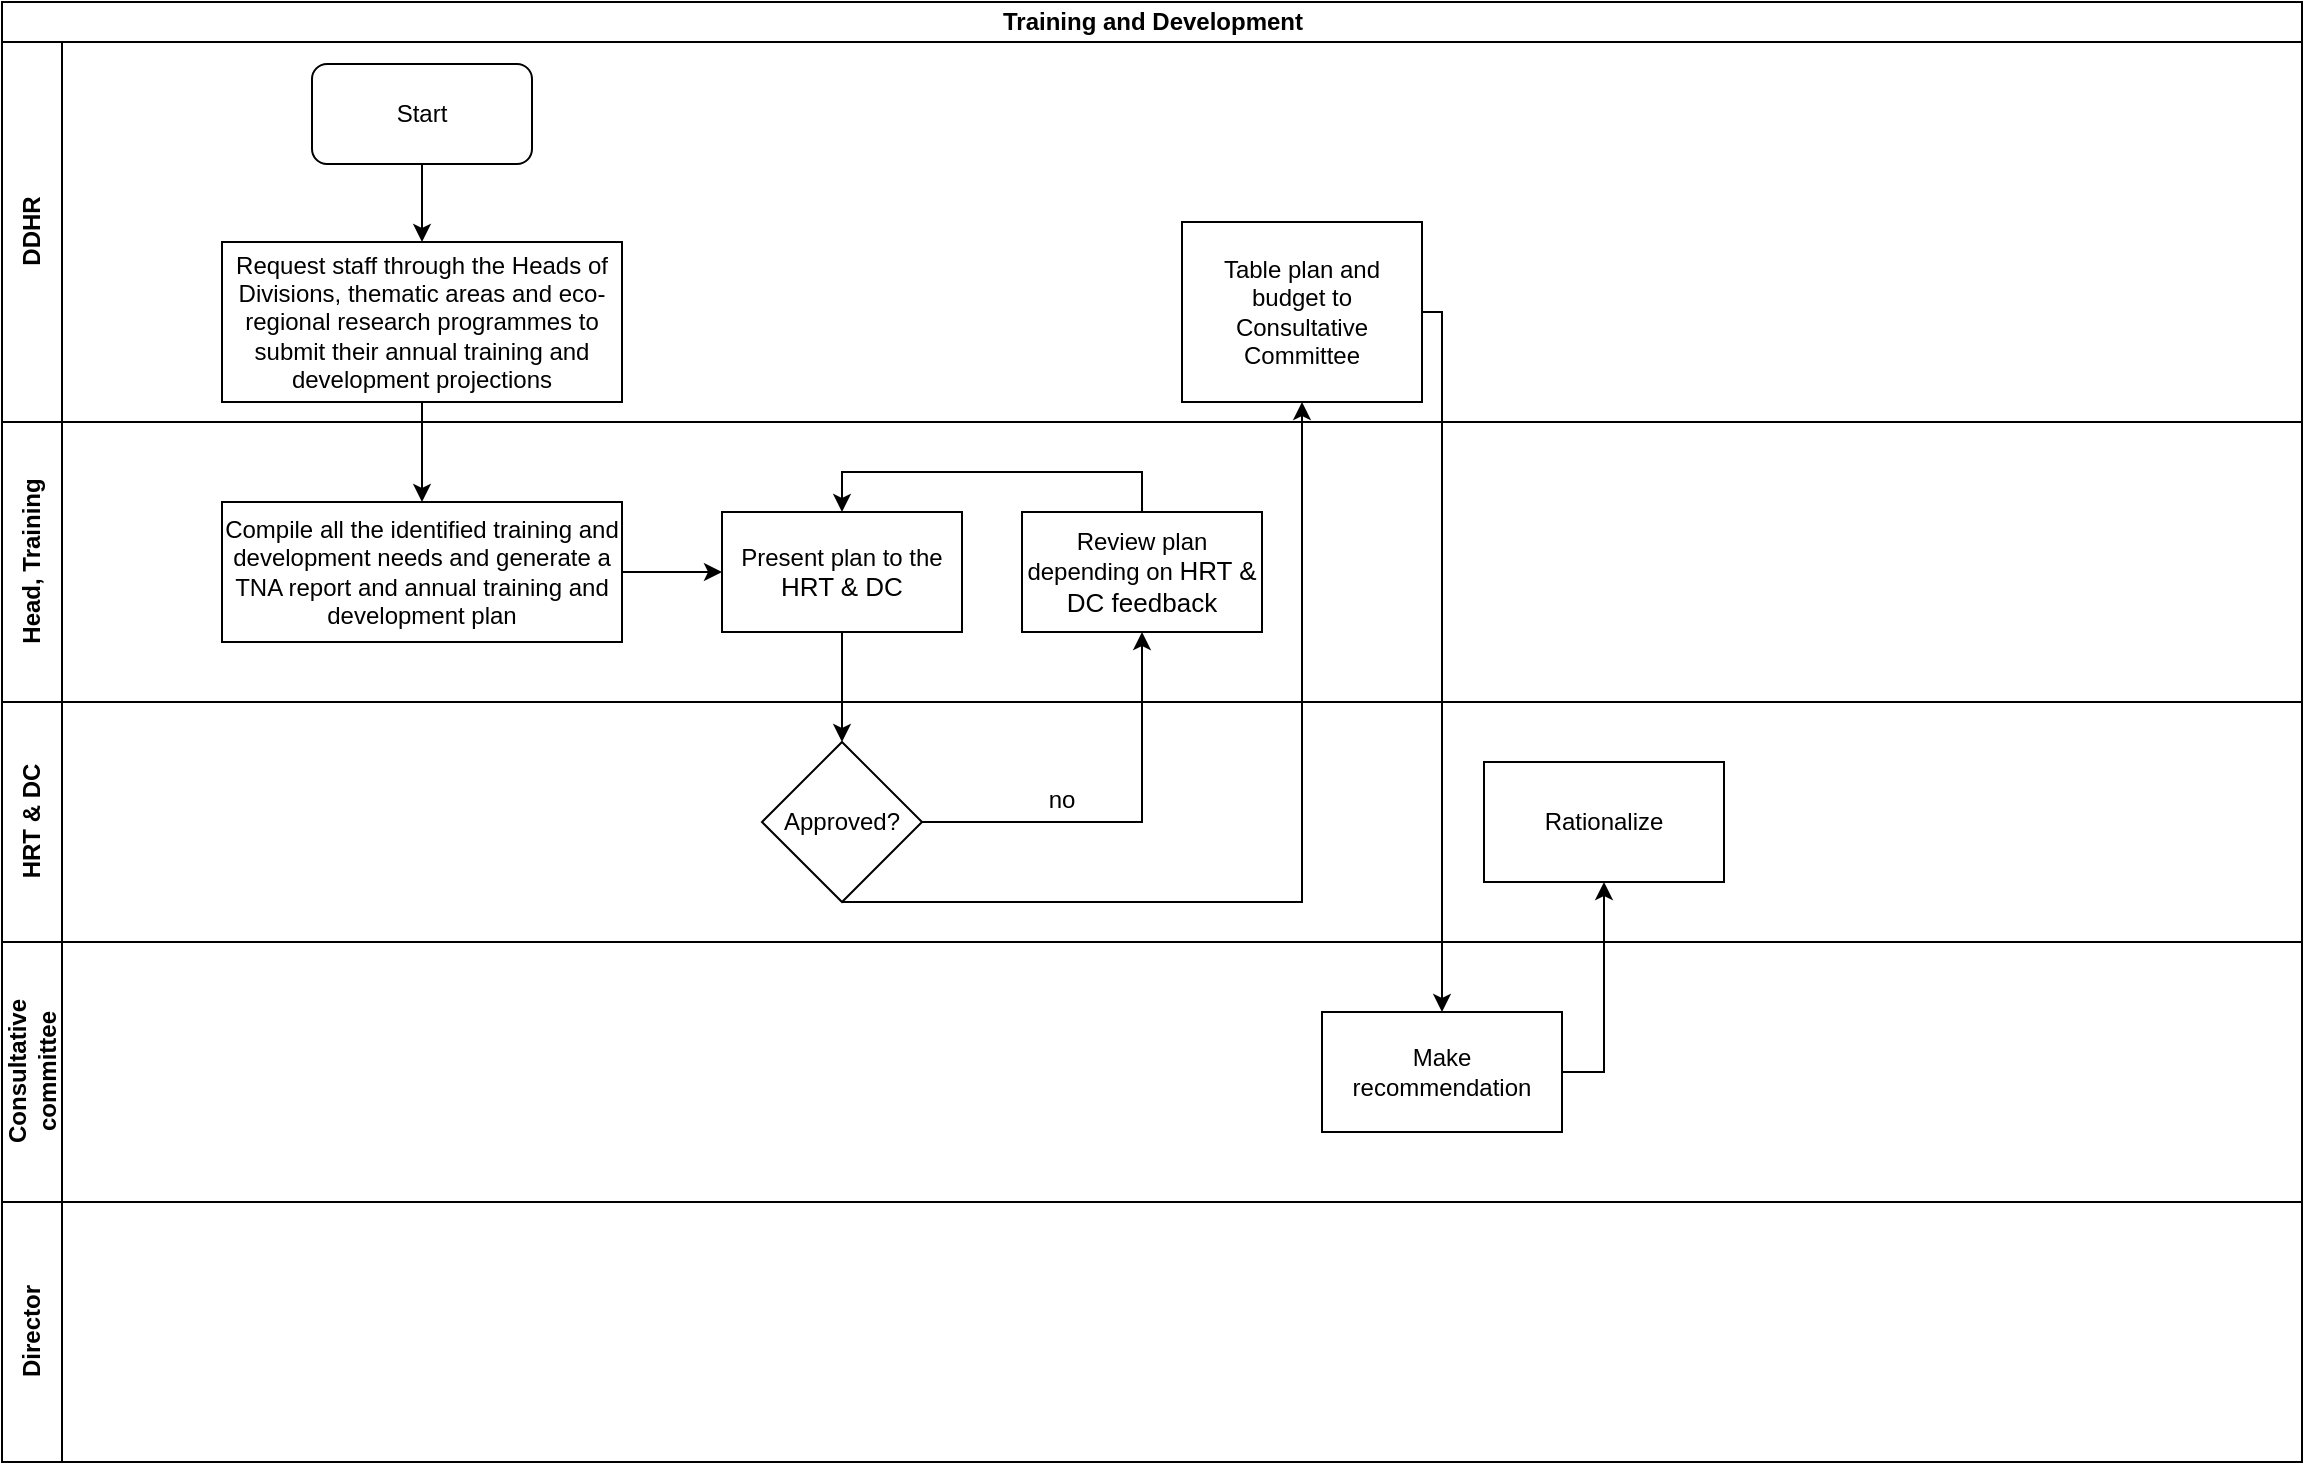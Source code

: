 <mxfile version="13.10.4" type="github">
  <diagram id="TgsOetUIMMD29B5rdHni" name="Page-1">
    <mxGraphModel dx="1038" dy="547" grid="1" gridSize="10" guides="1" tooltips="1" connect="1" arrows="1" fold="1" page="1" pageScale="1" pageWidth="1169" pageHeight="827" math="0" shadow="0">
      <root>
        <mxCell id="0" />
        <mxCell id="1" parent="0" />
        <mxCell id="y23m5HL0FmxXgGwVUjin-1" value="Training and Development" style="swimlane;html=1;childLayout=stackLayout;resizeParent=1;resizeParentMax=0;horizontal=1;startSize=20;horizontalStack=0;" vertex="1" parent="1">
          <mxGeometry x="10" y="10" width="1150" height="730" as="geometry" />
        </mxCell>
        <mxCell id="y23m5HL0FmxXgGwVUjin-2" value="DDHR" style="swimlane;html=1;startSize=30;horizontal=0;" vertex="1" parent="y23m5HL0FmxXgGwVUjin-1">
          <mxGeometry y="20" width="1150" height="190" as="geometry" />
        </mxCell>
        <mxCell id="y23m5HL0FmxXgGwVUjin-5" value="Start" style="rounded=1;whiteSpace=wrap;html=1;" vertex="1" parent="y23m5HL0FmxXgGwVUjin-2">
          <mxGeometry x="155" y="11" width="110" height="50" as="geometry" />
        </mxCell>
        <mxCell id="y23m5HL0FmxXgGwVUjin-8" value="Request staff through the Heads of Divisions, thematic areas and eco-regional research programmes to submit their annual training and development projections" style="rounded=0;whiteSpace=wrap;html=1;" vertex="1" parent="y23m5HL0FmxXgGwVUjin-2">
          <mxGeometry x="110" y="100" width="200" height="80" as="geometry" />
        </mxCell>
        <mxCell id="y23m5HL0FmxXgGwVUjin-7" value="" style="edgeStyle=orthogonalEdgeStyle;rounded=0;orthogonalLoop=1;jettySize=auto;html=1;entryX=0.5;entryY=0;entryDx=0;entryDy=0;" edge="1" parent="y23m5HL0FmxXgGwVUjin-2" source="y23m5HL0FmxXgGwVUjin-5" target="y23m5HL0FmxXgGwVUjin-8">
          <mxGeometry relative="1" as="geometry">
            <mxPoint x="195" y="136" as="targetPoint" />
          </mxGeometry>
        </mxCell>
        <mxCell id="y23m5HL0FmxXgGwVUjin-21" value="Table plan and budget to Consultative Committee" style="whiteSpace=wrap;html=1;rounded=0;" vertex="1" parent="y23m5HL0FmxXgGwVUjin-2">
          <mxGeometry x="590" y="90" width="120" height="90" as="geometry" />
        </mxCell>
        <mxCell id="y23m5HL0FmxXgGwVUjin-3" value="Head, Training" style="swimlane;html=1;startSize=30;horizontal=0;" vertex="1" parent="y23m5HL0FmxXgGwVUjin-1">
          <mxGeometry y="210" width="1150" height="140" as="geometry" />
        </mxCell>
        <mxCell id="y23m5HL0FmxXgGwVUjin-9" value="Compile all the identified training and development needs and generate a TNA report and annual training and development plan" style="whiteSpace=wrap;html=1;rounded=0;" vertex="1" parent="y23m5HL0FmxXgGwVUjin-3">
          <mxGeometry x="110" y="40" width="200" height="70" as="geometry" />
        </mxCell>
        <mxCell id="y23m5HL0FmxXgGwVUjin-11" value="Present plan to the &lt;font size=&quot;2&quot;&gt;HRT &amp;amp; DC&lt;/font&gt;&lt;br&gt;" style="whiteSpace=wrap;html=1;rounded=0;" vertex="1" parent="y23m5HL0FmxXgGwVUjin-3">
          <mxGeometry x="360" y="45" width="120" height="60" as="geometry" />
        </mxCell>
        <mxCell id="y23m5HL0FmxXgGwVUjin-12" value="" style="edgeStyle=orthogonalEdgeStyle;rounded=0;orthogonalLoop=1;jettySize=auto;html=1;" edge="1" parent="y23m5HL0FmxXgGwVUjin-3" source="y23m5HL0FmxXgGwVUjin-9" target="y23m5HL0FmxXgGwVUjin-11">
          <mxGeometry relative="1" as="geometry" />
        </mxCell>
        <mxCell id="y23m5HL0FmxXgGwVUjin-16" value="Review plan depending on &lt;font size=&quot;2&quot;&gt;HRT &amp;amp; DC feedback&lt;br&gt;&lt;/font&gt;" style="whiteSpace=wrap;html=1;rounded=0;" vertex="1" parent="y23m5HL0FmxXgGwVUjin-3">
          <mxGeometry x="510" y="45" width="120" height="60" as="geometry" />
        </mxCell>
        <mxCell id="y23m5HL0FmxXgGwVUjin-19" value="" style="edgeStyle=orthogonalEdgeStyle;rounded=0;orthogonalLoop=1;jettySize=auto;html=1;entryX=0.5;entryY=0;entryDx=0;entryDy=0;exitX=0.5;exitY=0;exitDx=0;exitDy=0;" edge="1" parent="y23m5HL0FmxXgGwVUjin-3" source="y23m5HL0FmxXgGwVUjin-16" target="y23m5HL0FmxXgGwVUjin-11">
          <mxGeometry relative="1" as="geometry">
            <mxPoint x="600" y="-35" as="targetPoint" />
            <Array as="points">
              <mxPoint x="570" y="25" />
              <mxPoint x="420" y="25" />
            </Array>
          </mxGeometry>
        </mxCell>
        <mxCell id="y23m5HL0FmxXgGwVUjin-4" value="HRT &amp;amp; DC" style="swimlane;html=1;startSize=30;horizontal=0;" vertex="1" parent="y23m5HL0FmxXgGwVUjin-1">
          <mxGeometry y="350" width="1150" height="120" as="geometry" />
        </mxCell>
        <mxCell id="y23m5HL0FmxXgGwVUjin-14" value="Approved?" style="rhombus;whiteSpace=wrap;html=1;rounded=0;" vertex="1" parent="y23m5HL0FmxXgGwVUjin-4">
          <mxGeometry x="380" y="20" width="80" height="80" as="geometry" />
        </mxCell>
        <mxCell id="y23m5HL0FmxXgGwVUjin-20" value="no" style="text;html=1;strokeColor=none;fillColor=none;align=center;verticalAlign=middle;whiteSpace=wrap;rounded=0;" vertex="1" parent="y23m5HL0FmxXgGwVUjin-4">
          <mxGeometry x="510" y="38.5" width="40" height="20" as="geometry" />
        </mxCell>
        <mxCell id="y23m5HL0FmxXgGwVUjin-30" value="Rationalize " style="whiteSpace=wrap;html=1;rounded=0;" vertex="1" parent="y23m5HL0FmxXgGwVUjin-4">
          <mxGeometry x="741" y="30" width="120" height="60" as="geometry" />
        </mxCell>
        <mxCell id="y23m5HL0FmxXgGwVUjin-10" value="" style="edgeStyle=orthogonalEdgeStyle;rounded=0;orthogonalLoop=1;jettySize=auto;html=1;" edge="1" parent="y23m5HL0FmxXgGwVUjin-1" source="y23m5HL0FmxXgGwVUjin-8" target="y23m5HL0FmxXgGwVUjin-9">
          <mxGeometry relative="1" as="geometry" />
        </mxCell>
        <mxCell id="y23m5HL0FmxXgGwVUjin-13" value="&lt;div&gt;Consultative&lt;/div&gt;&lt;div&gt;committee&lt;/div&gt;" style="swimlane;html=1;startSize=30;horizontal=0;" vertex="1" parent="y23m5HL0FmxXgGwVUjin-1">
          <mxGeometry y="470" width="1150" height="130" as="geometry" />
        </mxCell>
        <mxCell id="y23m5HL0FmxXgGwVUjin-29" value="Make recommendation" style="rounded=0;whiteSpace=wrap;html=1;" vertex="1" parent="y23m5HL0FmxXgGwVUjin-13">
          <mxGeometry x="660" y="35" width="120" height="60" as="geometry" />
        </mxCell>
        <mxCell id="y23m5HL0FmxXgGwVUjin-15" value="" style="edgeStyle=orthogonalEdgeStyle;rounded=0;orthogonalLoop=1;jettySize=auto;html=1;" edge="1" parent="y23m5HL0FmxXgGwVUjin-1" source="y23m5HL0FmxXgGwVUjin-11" target="y23m5HL0FmxXgGwVUjin-14">
          <mxGeometry relative="1" as="geometry" />
        </mxCell>
        <mxCell id="y23m5HL0FmxXgGwVUjin-17" value="" style="edgeStyle=orthogonalEdgeStyle;rounded=0;orthogonalLoop=1;jettySize=auto;html=1;" edge="1" parent="y23m5HL0FmxXgGwVUjin-1" source="y23m5HL0FmxXgGwVUjin-14" target="y23m5HL0FmxXgGwVUjin-16">
          <mxGeometry relative="1" as="geometry" />
        </mxCell>
        <mxCell id="y23m5HL0FmxXgGwVUjin-22" value="" style="edgeStyle=orthogonalEdgeStyle;rounded=0;orthogonalLoop=1;jettySize=auto;html=1;entryX=0.5;entryY=1;entryDx=0;entryDy=0;" edge="1" parent="y23m5HL0FmxXgGwVUjin-1" source="y23m5HL0FmxXgGwVUjin-14" target="y23m5HL0FmxXgGwVUjin-21">
          <mxGeometry relative="1" as="geometry">
            <Array as="points">
              <mxPoint x="650" y="450" />
            </Array>
          </mxGeometry>
        </mxCell>
        <mxCell id="y23m5HL0FmxXgGwVUjin-23" value="Director" style="swimlane;html=1;startSize=30;horizontal=0;" vertex="1" parent="y23m5HL0FmxXgGwVUjin-1">
          <mxGeometry y="600" width="1150" height="130" as="geometry" />
        </mxCell>
        <mxCell id="y23m5HL0FmxXgGwVUjin-25" value="" style="edgeStyle=orthogonalEdgeStyle;rounded=0;orthogonalLoop=1;jettySize=auto;html=1;entryX=0.5;entryY=0;entryDx=0;entryDy=0;" edge="1" parent="y23m5HL0FmxXgGwVUjin-1" source="y23m5HL0FmxXgGwVUjin-21" target="y23m5HL0FmxXgGwVUjin-29">
          <mxGeometry relative="1" as="geometry">
            <mxPoint x="720" y="500" as="targetPoint" />
            <Array as="points">
              <mxPoint x="720" y="155" />
            </Array>
          </mxGeometry>
        </mxCell>
        <mxCell id="y23m5HL0FmxXgGwVUjin-31" value="" style="edgeStyle=orthogonalEdgeStyle;rounded=0;orthogonalLoop=1;jettySize=auto;html=1;exitX=1;exitY=0.5;exitDx=0;exitDy=0;entryX=0.5;entryY=1;entryDx=0;entryDy=0;" edge="1" parent="y23m5HL0FmxXgGwVUjin-1" source="y23m5HL0FmxXgGwVUjin-29" target="y23m5HL0FmxXgGwVUjin-30">
          <mxGeometry relative="1" as="geometry">
            <Array as="points">
              <mxPoint x="801" y="535" />
            </Array>
          </mxGeometry>
        </mxCell>
      </root>
    </mxGraphModel>
  </diagram>
</mxfile>
